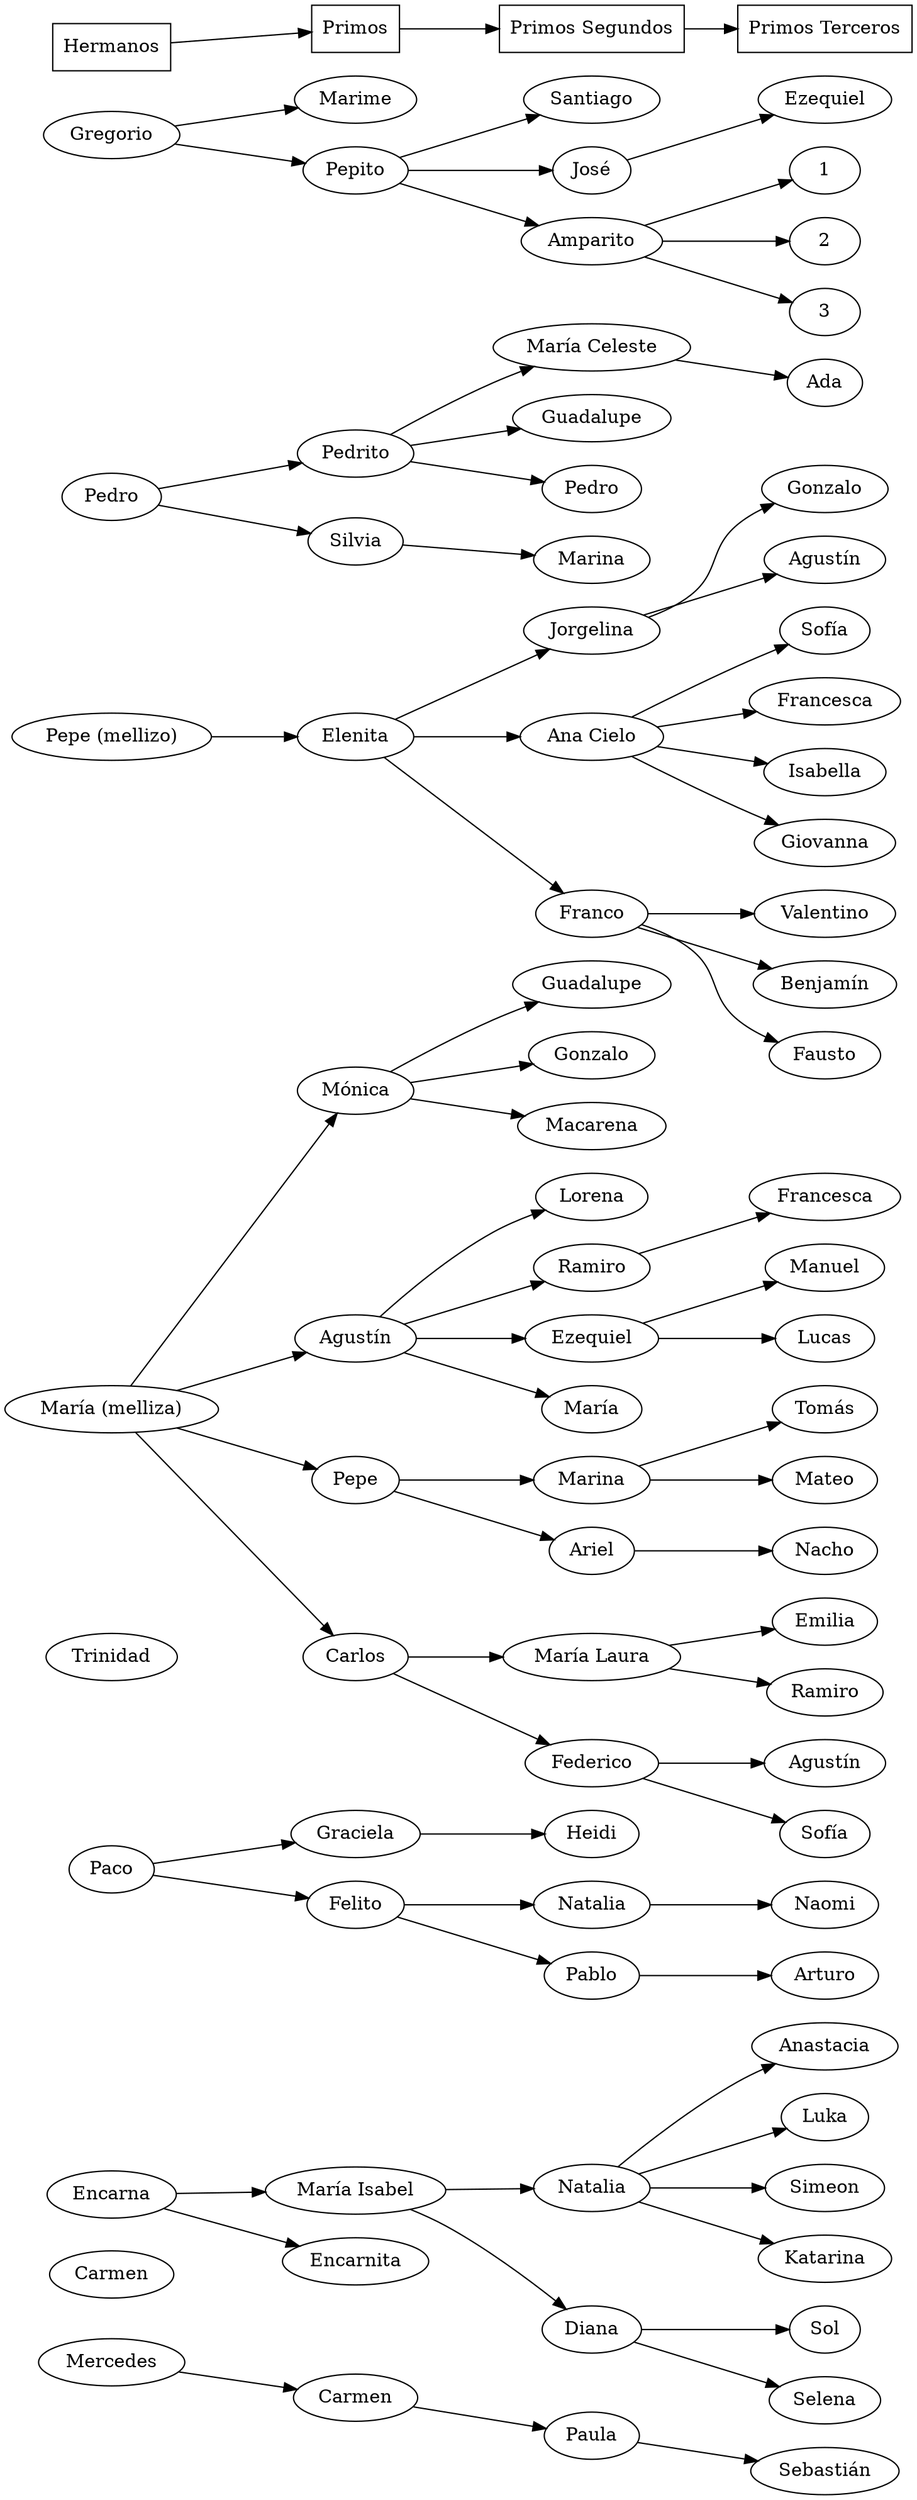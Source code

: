 digraph {
    rankdir=LR
    Hermanos [shape="box"]
    Primos [shape="box"]
    "Primos Segundos" [shape="box"]
    "Primos Terceros" [shape="box"]
    Hermanos -> Primos -> "Primos Segundos" -> "Primos Terceros"
    Gregorio
    Pedro
    pm [label="Pepe (mellizo)"]
    mari [label="María (melliza)"]
    Trinidad
    Paco
    Encarna
    Carmen
    Mercedes

    {
        rank=same
        Hermanos -> Gregorio -> Pedro -> pm -> mari -> Trinidad -> Paco -> Encarna -> Carmen -> Mercedes [style="invis"]
    }

    Gregorio -> Marime
    Gregorio -> Pepito
    Pedro -> Pedrito
    Pedro -> Silvia
    pm -> Elenita
    Paco -> Graciela -> Heidi
    Paco -> Felito
    Isabel [label="María Isabel"]
    Encarna -> Isabel
    Encarna -> Encarnita
    Carmen_Mercedes [label="Carmen"]
    sebas [label="Sebastián"]
    Mercedes -> Carmen_Mercedes -> Paula -> sebas
    natalia_isabel [label="Natalia"]
    Isabel -> natalia_isabel
    Isabel -> Diana
    natalia_isabel -> Anastacia
    natalia_isabel -> Luka
    natalia_isabel -> Simeon
    kiki [label="Katarina"]
    natalia_isabel -> kiki
    Diana -> Sol
    Diana -> Selena
    moni [label="Mónica"]
    agus [label="Agustín"]
    mari -> agus
    mari -> Pepe
    mari -> Carlos
    mari -> moni
    agus -> Lorena
    agus -> Ramiro -> Francesca
    agus -> Ezequiel
    Maria_Agus [label="María"]
    agus -> Maria_Agus
    moni -> Guadalupe
    moni -> Gonzalo
    moni -> Macarena
    piqui [label="María Laura"]
    Carlos -> piqui
    Carlos -> Federico
    Pepe -> Marina
    Pepe -> Ariel -> Nacho
    Ezequiel -> Manuel
    Ezequiel -> Lucas
    Felito -> Natalia -> Naomi
    Felito -> Pablo -> Arturo
    piqui -> Emilia
    Ramiro_Piqui [label="Ramiro"]
    piqui -> Ramiro_Piqui
    Agus_Fede [label="Agustín"]
    Federico -> Agus_Fede
    sofi [label="Sofía"]
    Federico -> sofi
    Tomas [label="Tomás"]
    Marina -> Tomas
    Marina -> Mateo
    Pepito -> Santiago
    Jose [label="José"]
    Pepito -> Jose
    Pepito -> Amparito
    Elenita -> Jorgelina
    AnaCielo [label="Ana Cielo"]
    Elenita -> AnaCielo
    Elenita -> Franco
    Gonzalo_Jorgelina [label="Gonzalo"]
    Agus_Jorgelina [label="Agustín"]
    Jorgelina -> Agus_Jorgelina
    Jorgelina -> Gonzalo_Jorgelina
    Sofia_AnaCielo [label="Sofía"]
    Francesca_AnaCielo [label="Francesca"]
    AnaCielo -> Sofia_AnaCielo
    AnaCielo -> Francesca_AnaCielo
    AnaCielo -> Isabella
    AnaCielo -> Giovanna
    Franco -> Valentino
    Benja [label="Benjamín"]
    Franco -> Benja
    Franco -> Fausto
    macel [label="María Celeste"]
    guada_pedrito [label="Guadalupe"]
    pedro_pedrito [label="Pedro"]
    Pedrito -> macel
    Pedrito -> guada_pedrito
    Pedrito -> pedro_pedrito
    marina_silvia [label="Marina"]
    Silvia -> marina_silvia
    macel -> Ada
    eze_jose [label="Ezequiel"]
    Jose -> eze_jose
    Amparito -> 1
    Amparito -> 2
    Amparito -> 3
}
